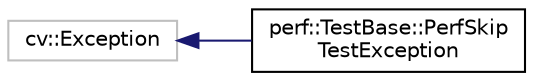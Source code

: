 digraph "Graphical Class Hierarchy"
{
 // LATEX_PDF_SIZE
  edge [fontname="Helvetica",fontsize="10",labelfontname="Helvetica",labelfontsize="10"];
  node [fontname="Helvetica",fontsize="10",shape=record];
  rankdir="LR";
  Node0 [label="cv::Exception",height=0.2,width=0.4,color="grey75", fillcolor="white", style="filled",tooltip=" "];
  Node0 -> Node1 [dir="back",color="midnightblue",fontsize="10",style="solid",fontname="Helvetica"];
  Node1 [label="perf::TestBase::PerfSkip\lTestException",height=0.2,width=0.4,color="black", fillcolor="white", style="filled",URL="$classperf_1_1_test_base_1_1_perf_skip_test_exception.html",tooltip=" "];
}
